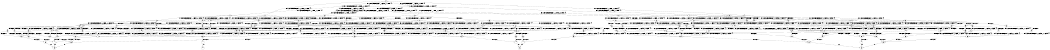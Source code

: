 digraph BCG {
size = "7, 10.5";
center = TRUE;
node [shape = circle];
0 [peripheries = 2];
0 -> 1 [label = "EX !0 !ATOMIC_EXCH_BRANCH (1, +1, TRUE, +0, 2, TRUE) !{0}"];
0 -> 2 [label = "EX !2 !ATOMIC_EXCH_BRANCH (1, +0, FALSE, +0, 1, TRUE) !{0}"];
0 -> 3 [label = "EX !1 !ATOMIC_EXCH_BRANCH (1, +0, FALSE, +0, 1, TRUE) !{0}"];
0 -> 4 [label = "EX !0 !ATOMIC_EXCH_BRANCH (1, +1, TRUE, +0, 2, TRUE) !{0}"];
1 -> 5 [label = "EX !2 !ATOMIC_EXCH_BRANCH (1, +0, FALSE, +0, 1, FALSE) !{0}"];
1 -> 6 [label = "EX !1 !ATOMIC_EXCH_BRANCH (1, +0, FALSE, +0, 1, FALSE) !{0}"];
1 -> 7 [label = "TERMINATE !0"];
2 -> 2 [label = "EX !2 !ATOMIC_EXCH_BRANCH (1, +0, FALSE, +0, 1, TRUE) !{0}"];
2 -> 8 [label = "EX !0 !ATOMIC_EXCH_BRANCH (1, +1, TRUE, +0, 2, TRUE) !{0}"];
2 -> 9 [label = "EX !1 !ATOMIC_EXCH_BRANCH (1, +0, FALSE, +0, 1, TRUE) !{0}"];
2 -> 10 [label = "EX !0 !ATOMIC_EXCH_BRANCH (1, +1, TRUE, +0, 2, TRUE) !{0}"];
3 -> 3 [label = "EX !1 !ATOMIC_EXCH_BRANCH (1, +0, FALSE, +0, 1, TRUE) !{0}"];
3 -> 11 [label = "EX !0 !ATOMIC_EXCH_BRANCH (1, +1, TRUE, +0, 2, TRUE) !{0}"];
3 -> 9 [label = "EX !2 !ATOMIC_EXCH_BRANCH (1, +0, FALSE, +0, 1, TRUE) !{0}"];
3 -> 12 [label = "EX !0 !ATOMIC_EXCH_BRANCH (1, +1, TRUE, +0, 2, TRUE) !{0}"];
4 -> 13 [label = "EX !2 !ATOMIC_EXCH_BRANCH (1, +0, FALSE, +0, 1, FALSE) !{0}"];
4 -> 14 [label = "EX !1 !ATOMIC_EXCH_BRANCH (1, +0, FALSE, +0, 1, FALSE) !{0}"];
4 -> 15 [label = "TERMINATE !0"];
5 -> 16 [label = "EX !1 !ATOMIC_EXCH_BRANCH (1, +0, FALSE, +0, 1, FALSE) !{0}"];
5 -> 17 [label = "TERMINATE !0"];
5 -> 18 [label = "TERMINATE !2"];
6 -> 16 [label = "EX !2 !ATOMIC_EXCH_BRANCH (1, +0, FALSE, +0, 1, FALSE) !{0}"];
6 -> 19 [label = "TERMINATE !0"];
6 -> 20 [label = "TERMINATE !1"];
7 -> 21 [label = "EX !2 !ATOMIC_EXCH_BRANCH (1, +0, FALSE, +0, 1, FALSE) !{1}"];
7 -> 22 [label = "EX !1 !ATOMIC_EXCH_BRANCH (1, +0, FALSE, +0, 1, FALSE) !{1}"];
7 -> 23 [label = "EX !1 !ATOMIC_EXCH_BRANCH (1, +0, FALSE, +0, 1, FALSE) !{1}"];
8 -> 5 [label = "EX !2 !ATOMIC_EXCH_BRANCH (1, +0, FALSE, +0, 1, FALSE) !{0}"];
8 -> 24 [label = "EX !1 !ATOMIC_EXCH_BRANCH (1, +0, FALSE, +0, 1, FALSE) !{0}"];
8 -> 25 [label = "TERMINATE !0"];
9 -> 9 [label = "EX !1 !ATOMIC_EXCH_BRANCH (1, +0, FALSE, +0, 1, TRUE) !{0}"];
9 -> 9 [label = "EX !2 !ATOMIC_EXCH_BRANCH (1, +0, FALSE, +0, 1, TRUE) !{0}"];
9 -> 26 [label = "EX !0 !ATOMIC_EXCH_BRANCH (1, +1, TRUE, +0, 2, TRUE) !{0}"];
9 -> 27 [label = "EX !0 !ATOMIC_EXCH_BRANCH (1, +1, TRUE, +0, 2, TRUE) !{0}"];
10 -> 13 [label = "EX !2 !ATOMIC_EXCH_BRANCH (1, +0, FALSE, +0, 1, FALSE) !{0}"];
10 -> 28 [label = "EX !1 !ATOMIC_EXCH_BRANCH (1, +0, FALSE, +0, 1, FALSE) !{0}"];
10 -> 29 [label = "TERMINATE !0"];
11 -> 6 [label = "EX !1 !ATOMIC_EXCH_BRANCH (1, +0, FALSE, +0, 1, FALSE) !{0}"];
11 -> 30 [label = "EX !2 !ATOMIC_EXCH_BRANCH (1, +0, FALSE, +0, 1, FALSE) !{0}"];
11 -> 31 [label = "TERMINATE !0"];
12 -> 14 [label = "EX !1 !ATOMIC_EXCH_BRANCH (1, +0, FALSE, +0, 1, FALSE) !{0}"];
12 -> 32 [label = "EX !2 !ATOMIC_EXCH_BRANCH (1, +0, FALSE, +0, 1, FALSE) !{0}"];
12 -> 33 [label = "TERMINATE !0"];
13 -> 34 [label = "EX !1 !ATOMIC_EXCH_BRANCH (1, +0, FALSE, +0, 1, FALSE) !{0}"];
13 -> 35 [label = "TERMINATE !0"];
13 -> 36 [label = "TERMINATE !2"];
14 -> 34 [label = "EX !2 !ATOMIC_EXCH_BRANCH (1, +0, FALSE, +0, 1, FALSE) !{0}"];
14 -> 37 [label = "TERMINATE !0"];
14 -> 38 [label = "TERMINATE !1"];
15 -> 39 [label = "EX !2 !ATOMIC_EXCH_BRANCH (1, +0, FALSE, +0, 1, FALSE) !{1}"];
15 -> 40 [label = "EX !1 !ATOMIC_EXCH_BRANCH (1, +0, FALSE, +0, 1, FALSE) !{1}"];
16 -> 41 [label = "TERMINATE !0"];
16 -> 42 [label = "TERMINATE !2"];
16 -> 43 [label = "TERMINATE !1"];
17 -> 44 [label = "EX !1 !ATOMIC_EXCH_BRANCH (1, +0, FALSE, +0, 1, FALSE) !{1}"];
17 -> 45 [label = "TERMINATE !2"];
17 -> 46 [label = "EX !1 !ATOMIC_EXCH_BRANCH (1, +0, FALSE, +0, 1, FALSE) !{1}"];
18 -> 47 [label = "EX !1 !ATOMIC_EXCH_BRANCH (1, +0, FALSE, +0, 1, FALSE) !{0}"];
18 -> 48 [label = "TERMINATE !0"];
19 -> 44 [label = "EX !2 !ATOMIC_EXCH_BRANCH (1, +0, FALSE, +0, 1, FALSE) !{1}"];
19 -> 49 [label = "TERMINATE !1"];
20 -> 50 [label = "EX !2 !ATOMIC_EXCH_BRANCH (1, +0, FALSE, +0, 1, FALSE) !{0}"];
20 -> 51 [label = "TERMINATE !0"];
21 -> 44 [label = "EX !1 !ATOMIC_EXCH_BRANCH (1, +0, FALSE, +0, 1, FALSE) !{1}"];
21 -> 45 [label = "TERMINATE !2"];
21 -> 46 [label = "EX !1 !ATOMIC_EXCH_BRANCH (1, +0, FALSE, +0, 1, FALSE) !{1}"];
22 -> 44 [label = "EX !2 !ATOMIC_EXCH_BRANCH (1, +0, FALSE, +0, 1, FALSE) !{1}"];
22 -> 49 [label = "TERMINATE !1"];
23 -> 46 [label = "EX !2 !ATOMIC_EXCH_BRANCH (1, +0, FALSE, +0, 1, FALSE) !{1}"];
23 -> 52 [label = "TERMINATE !1"];
24 -> 16 [label = "EX !2 !ATOMIC_EXCH_BRANCH (1, +0, FALSE, +0, 1, FALSE) !{0}"];
24 -> 53 [label = "TERMINATE !0"];
24 -> 54 [label = "TERMINATE !1"];
25 -> 21 [label = "EX !2 !ATOMIC_EXCH_BRANCH (1, +0, FALSE, +0, 1, FALSE) !{1}"];
25 -> 55 [label = "EX !1 !ATOMIC_EXCH_BRANCH (1, +0, FALSE, +0, 1, FALSE) !{1}"];
25 -> 56 [label = "EX !1 !ATOMIC_EXCH_BRANCH (1, +0, FALSE, +0, 1, FALSE) !{1}"];
26 -> 24 [label = "EX !1 !ATOMIC_EXCH_BRANCH (1, +0, FALSE, +0, 1, FALSE) !{0}"];
26 -> 30 [label = "EX !2 !ATOMIC_EXCH_BRANCH (1, +0, FALSE, +0, 1, FALSE) !{0}"];
26 -> 57 [label = "TERMINATE !0"];
27 -> 28 [label = "EX !1 !ATOMIC_EXCH_BRANCH (1, +0, FALSE, +0, 1, FALSE) !{0}"];
27 -> 32 [label = "EX !2 !ATOMIC_EXCH_BRANCH (1, +0, FALSE, +0, 1, FALSE) !{0}"];
27 -> 58 [label = "TERMINATE !0"];
28 -> 34 [label = "EX !2 !ATOMIC_EXCH_BRANCH (1, +0, FALSE, +0, 1, FALSE) !{0}"];
28 -> 59 [label = "TERMINATE !0"];
28 -> 60 [label = "TERMINATE !1"];
29 -> 39 [label = "EX !2 !ATOMIC_EXCH_BRANCH (1, +0, FALSE, +0, 1, FALSE) !{1}"];
29 -> 61 [label = "EX !1 !ATOMIC_EXCH_BRANCH (1, +0, FALSE, +0, 1, FALSE) !{1}"];
30 -> 16 [label = "EX !1 !ATOMIC_EXCH_BRANCH (1, +0, FALSE, +0, 1, FALSE) !{0}"];
30 -> 62 [label = "TERMINATE !0"];
30 -> 63 [label = "TERMINATE !2"];
31 -> 22 [label = "EX !1 !ATOMIC_EXCH_BRANCH (1, +0, FALSE, +0, 1, FALSE) !{1}"];
31 -> 64 [label = "EX !2 !ATOMIC_EXCH_BRANCH (1, +0, FALSE, +0, 1, FALSE) !{1}"];
31 -> 23 [label = "EX !1 !ATOMIC_EXCH_BRANCH (1, +0, FALSE, +0, 1, FALSE) !{1}"];
32 -> 34 [label = "EX !1 !ATOMIC_EXCH_BRANCH (1, +0, FALSE, +0, 1, FALSE) !{0}"];
32 -> 65 [label = "TERMINATE !0"];
32 -> 66 [label = "TERMINATE !2"];
33 -> 40 [label = "EX !1 !ATOMIC_EXCH_BRANCH (1, +0, FALSE, +0, 1, FALSE) !{1}"];
33 -> 67 [label = "EX !2 !ATOMIC_EXCH_BRANCH (1, +0, FALSE, +0, 1, FALSE) !{1}"];
34 -> 68 [label = "TERMINATE !0"];
34 -> 69 [label = "TERMINATE !2"];
34 -> 70 [label = "TERMINATE !1"];
35 -> 71 [label = "EX !1 !ATOMIC_EXCH_BRANCH (1, +0, FALSE, +0, 1, FALSE) !{1}"];
35 -> 72 [label = "TERMINATE !2"];
36 -> 73 [label = "EX !1 !ATOMIC_EXCH_BRANCH (1, +0, FALSE, +0, 1, FALSE) !{0}"];
36 -> 74 [label = "TERMINATE !0"];
37 -> 71 [label = "EX !2 !ATOMIC_EXCH_BRANCH (1, +0, FALSE, +0, 1, FALSE) !{1}"];
37 -> 75 [label = "TERMINATE !1"];
38 -> 76 [label = "EX !2 !ATOMIC_EXCH_BRANCH (1, +0, FALSE, +0, 1, FALSE) !{0}"];
38 -> 77 [label = "TERMINATE !0"];
39 -> 71 [label = "EX !1 !ATOMIC_EXCH_BRANCH (1, +0, FALSE, +0, 1, FALSE) !{1}"];
39 -> 72 [label = "TERMINATE !2"];
40 -> 71 [label = "EX !2 !ATOMIC_EXCH_BRANCH (1, +0, FALSE, +0, 1, FALSE) !{1}"];
40 -> 75 [label = "TERMINATE !1"];
41 -> 78 [label = "TERMINATE !2"];
41 -> 79 [label = "TERMINATE !1"];
42 -> 80 [label = "TERMINATE !0"];
42 -> 81 [label = "TERMINATE !1"];
43 -> 82 [label = "TERMINATE !0"];
43 -> 81 [label = "TERMINATE !2"];
44 -> 78 [label = "TERMINATE !2"];
44 -> 79 [label = "TERMINATE !1"];
45 -> 83 [label = "EX !1 !ATOMIC_EXCH_BRANCH (1, +0, FALSE, +0, 1, FALSE) !{1}"];
45 -> 84 [label = "EX !1 !ATOMIC_EXCH_BRANCH (1, +0, FALSE, +0, 1, FALSE) !{1}"];
46 -> 85 [label = "TERMINATE !2"];
46 -> 86 [label = "TERMINATE !1"];
47 -> 80 [label = "TERMINATE !0"];
47 -> 81 [label = "TERMINATE !1"];
48 -> 83 [label = "EX !1 !ATOMIC_EXCH_BRANCH (1, +0, FALSE, +0, 1, FALSE) !{1}"];
48 -> 84 [label = "EX !1 !ATOMIC_EXCH_BRANCH (1, +0, FALSE, +0, 1, FALSE) !{1}"];
49 -> 87 [label = "EX !2 !ATOMIC_EXCH_BRANCH (1, +0, FALSE, +0, 1, FALSE) !{2}"];
49 -> 88 [label = "EX !2 !ATOMIC_EXCH_BRANCH (1, +0, FALSE, +0, 1, FALSE) !{2}"];
50 -> 82 [label = "TERMINATE !0"];
50 -> 81 [label = "TERMINATE !2"];
51 -> 87 [label = "EX !2 !ATOMIC_EXCH_BRANCH (1, +0, FALSE, +0, 1, FALSE) !{2}"];
51 -> 88 [label = "EX !2 !ATOMIC_EXCH_BRANCH (1, +0, FALSE, +0, 1, FALSE) !{2}"];
52 -> 89 [label = "EX !2 !ATOMIC_EXCH_BRANCH (1, +0, FALSE, +0, 1, FALSE) !{2}"];
53 -> 44 [label = "EX !2 !ATOMIC_EXCH_BRANCH (1, +0, FALSE, +0, 1, FALSE) !{1}"];
53 -> 90 [label = "TERMINATE !1"];
54 -> 50 [label = "EX !2 !ATOMIC_EXCH_BRANCH (1, +0, FALSE, +0, 1, FALSE) !{0}"];
54 -> 91 [label = "TERMINATE !0"];
55 -> 44 [label = "EX !2 !ATOMIC_EXCH_BRANCH (1, +0, FALSE, +0, 1, FALSE) !{1}"];
55 -> 90 [label = "TERMINATE !1"];
56 -> 46 [label = "EX !2 !ATOMIC_EXCH_BRANCH (1, +0, FALSE, +0, 1, FALSE) !{1}"];
56 -> 92 [label = "TERMINATE !1"];
57 -> 55 [label = "EX !1 !ATOMIC_EXCH_BRANCH (1, +0, FALSE, +0, 1, FALSE) !{1}"];
57 -> 64 [label = "EX !2 !ATOMIC_EXCH_BRANCH (1, +0, FALSE, +0, 1, FALSE) !{1}"];
57 -> 56 [label = "EX !1 !ATOMIC_EXCH_BRANCH (1, +0, FALSE, +0, 1, FALSE) !{1}"];
58 -> 61 [label = "EX !1 !ATOMIC_EXCH_BRANCH (1, +0, FALSE, +0, 1, FALSE) !{1}"];
58 -> 67 [label = "EX !2 !ATOMIC_EXCH_BRANCH (1, +0, FALSE, +0, 1, FALSE) !{1}"];
59 -> 71 [label = "EX !2 !ATOMIC_EXCH_BRANCH (1, +0, FALSE, +0, 1, FALSE) !{1}"];
59 -> 93 [label = "TERMINATE !1"];
60 -> 76 [label = "EX !2 !ATOMIC_EXCH_BRANCH (1, +0, FALSE, +0, 1, FALSE) !{0}"];
60 -> 94 [label = "TERMINATE !0"];
61 -> 71 [label = "EX !2 !ATOMIC_EXCH_BRANCH (1, +0, FALSE, +0, 1, FALSE) !{1}"];
61 -> 93 [label = "TERMINATE !1"];
62 -> 44 [label = "EX !1 !ATOMIC_EXCH_BRANCH (1, +0, FALSE, +0, 1, FALSE) !{1}"];
62 -> 95 [label = "TERMINATE !2"];
62 -> 46 [label = "EX !1 !ATOMIC_EXCH_BRANCH (1, +0, FALSE, +0, 1, FALSE) !{1}"];
63 -> 47 [label = "EX !1 !ATOMIC_EXCH_BRANCH (1, +0, FALSE, +0, 1, FALSE) !{0}"];
63 -> 96 [label = "TERMINATE !0"];
64 -> 44 [label = "EX !1 !ATOMIC_EXCH_BRANCH (1, +0, FALSE, +0, 1, FALSE) !{1}"];
64 -> 95 [label = "TERMINATE !2"];
64 -> 46 [label = "EX !1 !ATOMIC_EXCH_BRANCH (1, +0, FALSE, +0, 1, FALSE) !{1}"];
65 -> 71 [label = "EX !1 !ATOMIC_EXCH_BRANCH (1, +0, FALSE, +0, 1, FALSE) !{1}"];
65 -> 97 [label = "TERMINATE !2"];
66 -> 73 [label = "EX !1 !ATOMIC_EXCH_BRANCH (1, +0, FALSE, +0, 1, FALSE) !{0}"];
66 -> 98 [label = "TERMINATE !0"];
67 -> 71 [label = "EX !1 !ATOMIC_EXCH_BRANCH (1, +0, FALSE, +0, 1, FALSE) !{1}"];
67 -> 97 [label = "TERMINATE !2"];
68 -> 99 [label = "TERMINATE !2"];
68 -> 100 [label = "TERMINATE !1"];
69 -> 101 [label = "TERMINATE !0"];
69 -> 102 [label = "TERMINATE !1"];
70 -> 103 [label = "TERMINATE !0"];
70 -> 102 [label = "TERMINATE !2"];
71 -> 99 [label = "TERMINATE !2"];
71 -> 100 [label = "TERMINATE !1"];
72 -> 104 [label = "EX !1 !ATOMIC_EXCH_BRANCH (1, +0, FALSE, +0, 1, FALSE) !{1}"];
73 -> 101 [label = "TERMINATE !0"];
73 -> 102 [label = "TERMINATE !1"];
74 -> 104 [label = "EX !1 !ATOMIC_EXCH_BRANCH (1, +0, FALSE, +0, 1, FALSE) !{1}"];
75 -> 105 [label = "EX !2 !ATOMIC_EXCH_BRANCH (1, +0, FALSE, +0, 1, FALSE) !{2}"];
76 -> 103 [label = "TERMINATE !0"];
76 -> 102 [label = "TERMINATE !2"];
77 -> 105 [label = "EX !2 !ATOMIC_EXCH_BRANCH (1, +0, FALSE, +0, 1, FALSE) !{2}"];
78 -> 106 [label = "TERMINATE !1"];
79 -> 107 [label = "TERMINATE !2"];
80 -> 106 [label = "TERMINATE !1"];
81 -> 108 [label = "TERMINATE !0"];
82 -> 107 [label = "TERMINATE !2"];
83 -> 106 [label = "TERMINATE !1"];
84 -> 109 [label = "TERMINATE !1"];
85 -> 109 [label = "TERMINATE !1"];
86 -> 110 [label = "TERMINATE !2"];
87 -> 107 [label = "TERMINATE !2"];
88 -> 111 [label = "TERMINATE !2"];
89 -> 110 [label = "TERMINATE !2"];
90 -> 87 [label = "EX !2 !ATOMIC_EXCH_BRANCH (1, +0, FALSE, +0, 1, FALSE) !{2}"];
90 -> 88 [label = "EX !2 !ATOMIC_EXCH_BRANCH (1, +0, FALSE, +0, 1, FALSE) !{2}"];
91 -> 87 [label = "EX !2 !ATOMIC_EXCH_BRANCH (1, +0, FALSE, +0, 1, FALSE) !{2}"];
91 -> 88 [label = "EX !2 !ATOMIC_EXCH_BRANCH (1, +0, FALSE, +0, 1, FALSE) !{2}"];
92 -> 89 [label = "EX !2 !ATOMIC_EXCH_BRANCH (1, +0, FALSE, +0, 1, FALSE) !{2}"];
93 -> 105 [label = "EX !2 !ATOMIC_EXCH_BRANCH (1, +0, FALSE, +0, 1, FALSE) !{2}"];
94 -> 105 [label = "EX !2 !ATOMIC_EXCH_BRANCH (1, +0, FALSE, +0, 1, FALSE) !{2}"];
95 -> 83 [label = "EX !1 !ATOMIC_EXCH_BRANCH (1, +0, FALSE, +0, 1, FALSE) !{1}"];
95 -> 84 [label = "EX !1 !ATOMIC_EXCH_BRANCH (1, +0, FALSE, +0, 1, FALSE) !{1}"];
96 -> 83 [label = "EX !1 !ATOMIC_EXCH_BRANCH (1, +0, FALSE, +0, 1, FALSE) !{1}"];
96 -> 84 [label = "EX !1 !ATOMIC_EXCH_BRANCH (1, +0, FALSE, +0, 1, FALSE) !{1}"];
97 -> 104 [label = "EX !1 !ATOMIC_EXCH_BRANCH (1, +0, FALSE, +0, 1, FALSE) !{1}"];
98 -> 104 [label = "EX !1 !ATOMIC_EXCH_BRANCH (1, +0, FALSE, +0, 1, FALSE) !{1}"];
99 -> 112 [label = "TERMINATE !1"];
100 -> 113 [label = "TERMINATE !2"];
101 -> 112 [label = "TERMINATE !1"];
102 -> 114 [label = "TERMINATE !0"];
103 -> 113 [label = "TERMINATE !2"];
104 -> 112 [label = "TERMINATE !1"];
105 -> 113 [label = "TERMINATE !2"];
106 -> 115 [label = "exit"];
107 -> 115 [label = "exit"];
108 -> 115 [label = "exit"];
109 -> 116 [label = "exit"];
110 -> 116 [label = "exit"];
111 -> 117 [label = "exit"];
112 -> 118 [label = "exit"];
113 -> 118 [label = "exit"];
114 -> 118 [label = "exit"];
}
